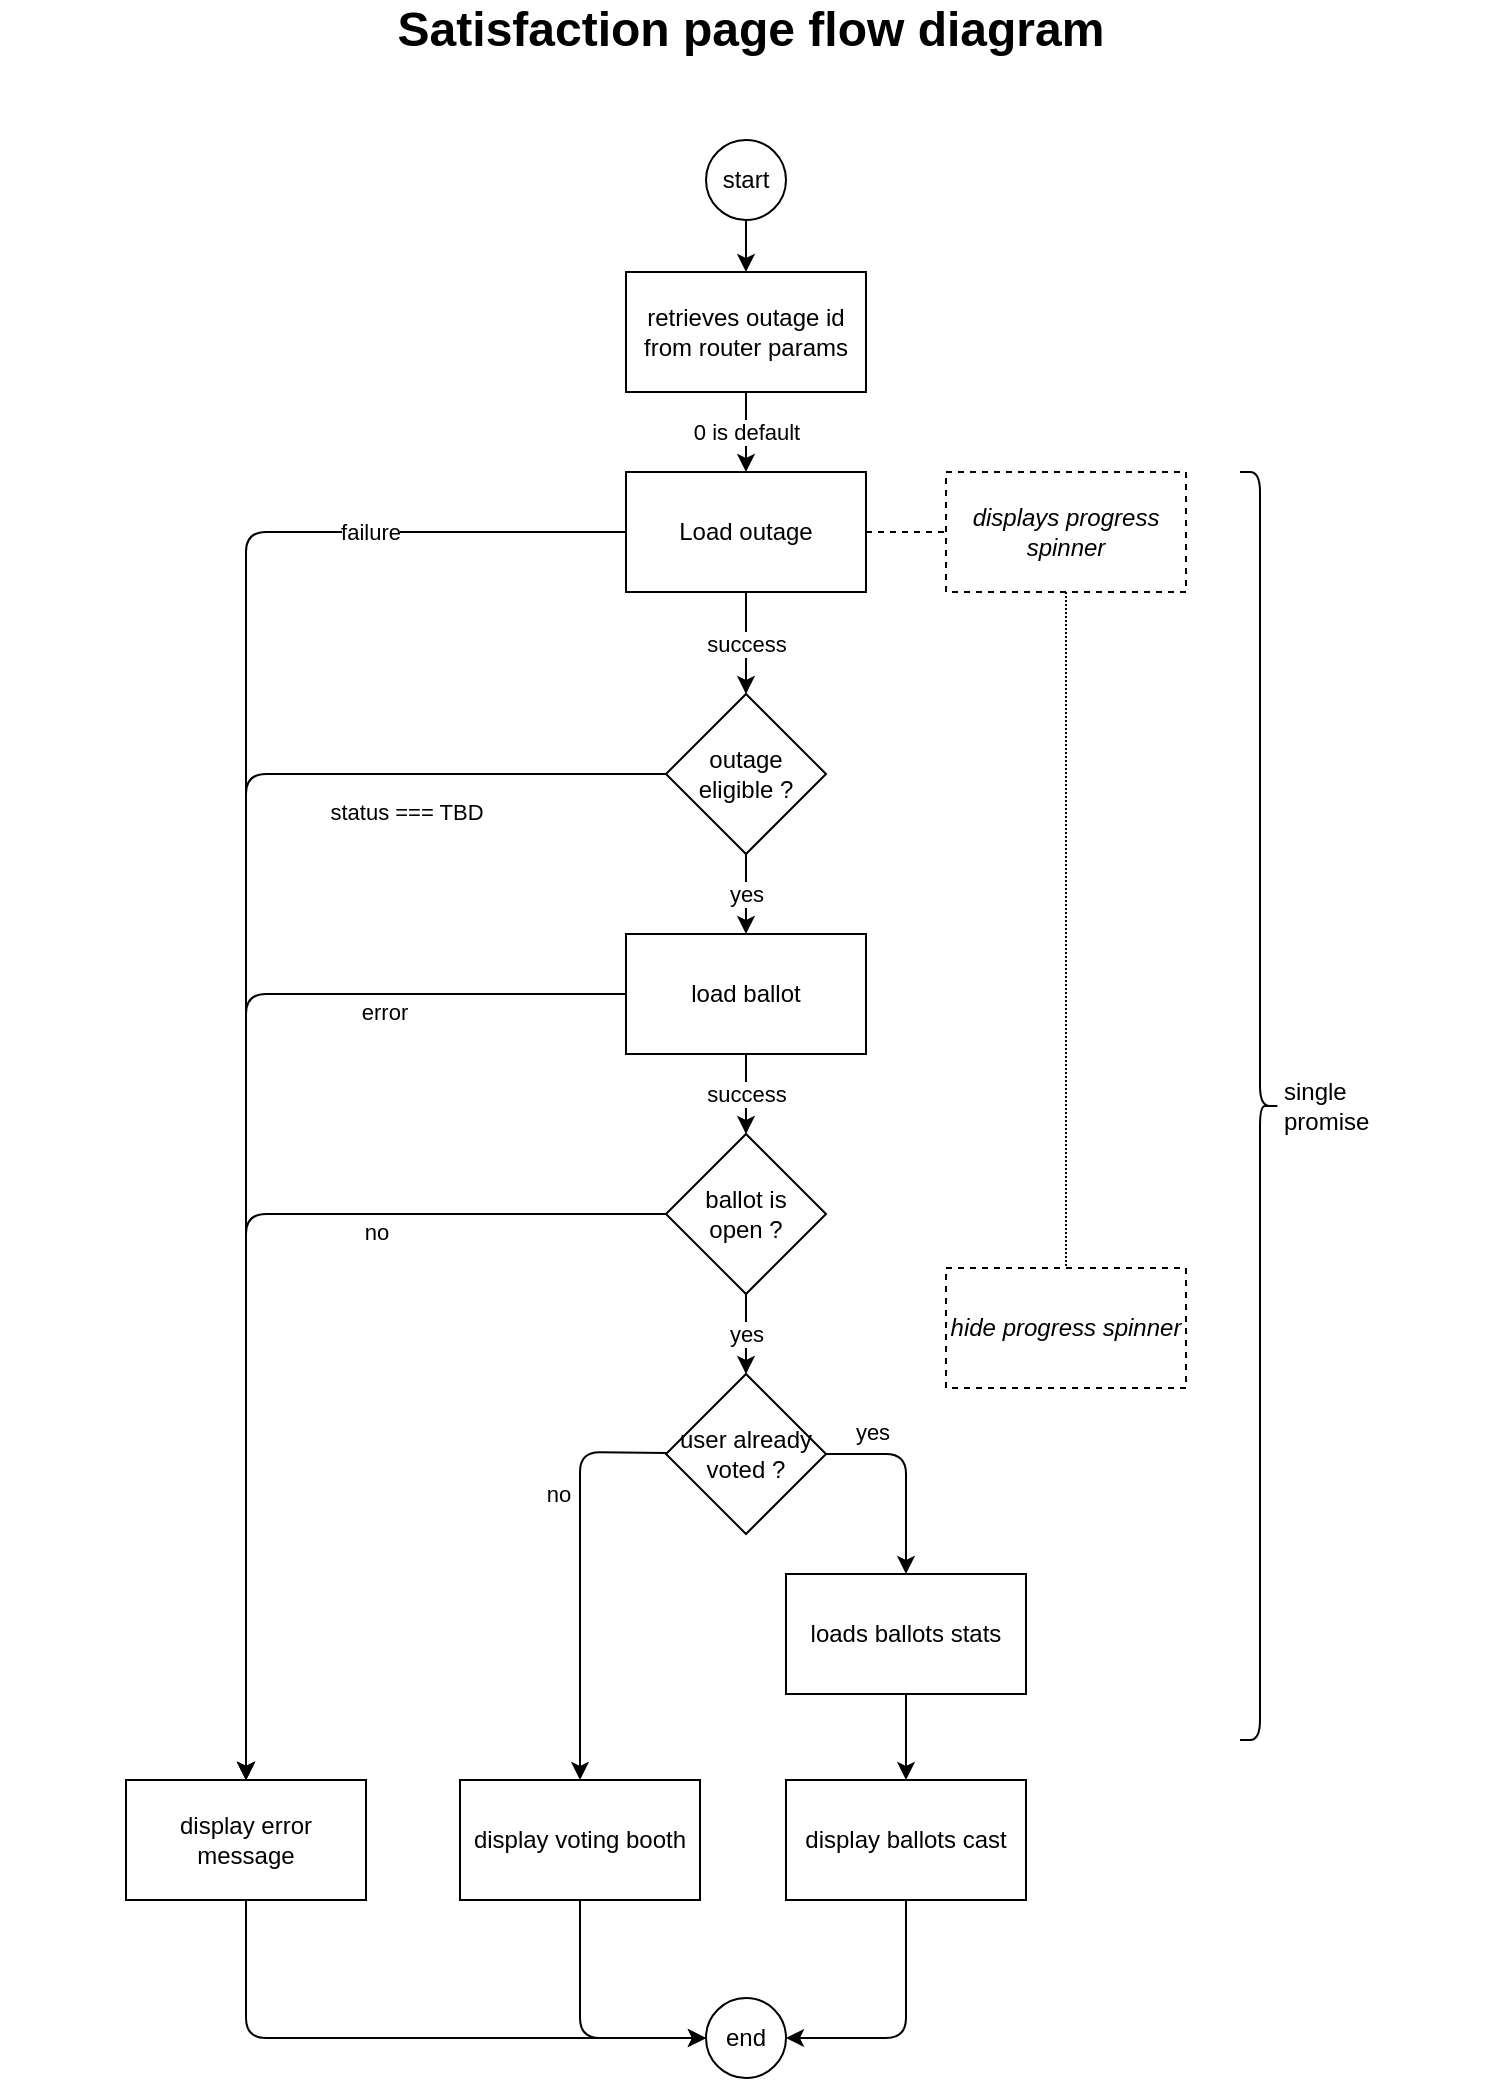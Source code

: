 <mxfile>
    <diagram id="sCW2SBQG0C8ioyV8iXSO" name="Page-1">
        <mxGraphModel dx="1720" dy="787" grid="1" gridSize="10" guides="1" tooltips="1" connect="1" arrows="1" fold="1" page="1" pageScale="1" pageWidth="827" pageHeight="1169" math="0" shadow="0">
            <root>
                <mxCell id="0"/>
                <mxCell id="1" parent="0"/>
                <mxCell id="9" style="edgeStyle=none;html=1;entryX=0.5;entryY=0;entryDx=0;entryDy=0;" parent="1" source="2" target="8" edge="1">
                    <mxGeometry relative="1" as="geometry"/>
                </mxCell>
                <mxCell id="2" value="start" style="ellipse;whiteSpace=wrap;html=1;aspect=fixed;" parent="1" vertex="1">
                    <mxGeometry x="393" y="110" width="40" height="40" as="geometry"/>
                </mxCell>
                <mxCell id="11" value="success" style="edgeStyle=none;html=1;entryX=0.5;entryY=0;entryDx=0;entryDy=0;" parent="1" source="3" target="14" edge="1">
                    <mxGeometry relative="1" as="geometry">
                        <mxPoint x="413.0" y="376" as="targetPoint"/>
                    </mxGeometry>
                </mxCell>
                <mxCell id="13" style="edgeStyle=none;html=1;entryX=0;entryY=0.5;entryDx=0;entryDy=0;endArrow=none;endFill=0;dashed=1;" parent="1" source="3" target="12" edge="1">
                    <mxGeometry relative="1" as="geometry"/>
                </mxCell>
                <mxCell id="3" value="Load outage" style="rounded=0;whiteSpace=wrap;html=1;" parent="1" vertex="1">
                    <mxGeometry x="353" y="276" width="120" height="60" as="geometry"/>
                </mxCell>
                <mxCell id="29" value="failure" style="edgeStyle=orthogonalEdgeStyle;html=1;entryX=0.5;entryY=0;entryDx=0;entryDy=0;endArrow=classic;endFill=1;jumpStyle=arc;strokeWidth=1;" parent="1" source="3" target="28" edge="1">
                    <mxGeometry x="-0.685" relative="1" as="geometry">
                        <mxPoint x="373.034" y="416.034" as="sourcePoint"/>
                        <mxPoint as="offset"/>
                    </mxGeometry>
                </mxCell>
                <mxCell id="10" value="0 is default" style="edgeStyle=none;html=1;entryX=0.5;entryY=0;entryDx=0;entryDy=0;" parent="1" source="8" target="3" edge="1">
                    <mxGeometry relative="1" as="geometry"/>
                </mxCell>
                <mxCell id="8" value="retrieves outage id from router params" style="rounded=0;whiteSpace=wrap;html=1;" parent="1" vertex="1">
                    <mxGeometry x="353" y="176" width="120" height="60" as="geometry"/>
                </mxCell>
                <mxCell id="27" style="edgeStyle=none;html=1;endArrow=none;endFill=0;dashed=1;dashPattern=1 1;" parent="1" source="12" target="26" edge="1">
                    <mxGeometry relative="1" as="geometry"/>
                </mxCell>
                <mxCell id="12" value="displays progress spinner" style="rounded=0;whiteSpace=wrap;html=1;fontStyle=2;dashed=1;" parent="1" vertex="1">
                    <mxGeometry x="513" y="276" width="120" height="60" as="geometry"/>
                </mxCell>
                <mxCell id="17" value="yes" style="edgeStyle=none;html=1;entryX=0.5;entryY=0;entryDx=0;entryDy=0;endArrow=classic;endFill=1;" parent="1" source="14" target="16" edge="1">
                    <mxGeometry relative="1" as="geometry"/>
                </mxCell>
                <mxCell id="30" value="status === TBD" style="edgeStyle=orthogonalEdgeStyle;jumpStyle=arc;html=1;entryX=0.5;entryY=0;entryDx=0;entryDy=0;strokeWidth=1;endArrow=classic;endFill=1;" parent="1" source="14" target="28" edge="1">
                    <mxGeometry x="-0.636" y="19" relative="1" as="geometry">
                        <mxPoint as="offset"/>
                    </mxGeometry>
                </mxCell>
                <mxCell id="14" value="outage&lt;br&gt;eligible ?" style="rhombus;whiteSpace=wrap;html=1;" parent="1" vertex="1">
                    <mxGeometry x="373" y="387" width="80" height="80" as="geometry"/>
                </mxCell>
                <mxCell id="19" value="success" style="edgeStyle=none;html=1;entryX=0.5;entryY=0;entryDx=0;entryDy=0;endArrow=classic;endFill=1;" parent="1" source="16" target="18" edge="1">
                    <mxGeometry relative="1" as="geometry"/>
                </mxCell>
                <mxCell id="31" value="error" style="edgeStyle=orthogonalEdgeStyle;jumpStyle=arc;html=1;entryX=0.5;entryY=0;entryDx=0;entryDy=0;strokeWidth=1;endArrow=classic;endFill=1;" parent="1" source="16" target="28" edge="1">
                    <mxGeometry x="-0.585" y="9" relative="1" as="geometry">
                        <mxPoint as="offset"/>
                    </mxGeometry>
                </mxCell>
                <mxCell id="16" value="load ballot" style="rounded=0;whiteSpace=wrap;html=1;" parent="1" vertex="1">
                    <mxGeometry x="353" y="507" width="120" height="60" as="geometry"/>
                </mxCell>
                <mxCell id="21" value="yes" style="edgeStyle=none;html=1;entryX=0.5;entryY=0;entryDx=0;entryDy=0;endArrow=classic;endFill=1;" parent="1" source="18" target="20" edge="1">
                    <mxGeometry relative="1" as="geometry"/>
                </mxCell>
                <mxCell id="32" value="no" style="edgeStyle=orthogonalEdgeStyle;jumpStyle=arc;html=1;entryX=0.5;entryY=0;entryDx=0;entryDy=0;strokeWidth=1;endArrow=classic;endFill=1;" parent="1" source="18" target="28" edge="1">
                    <mxGeometry x="-0.409" y="9" relative="1" as="geometry">
                        <mxPoint as="offset"/>
                    </mxGeometry>
                </mxCell>
                <mxCell id="18" value="ballot is&lt;br&gt;open ?" style="rhombus;whiteSpace=wrap;html=1;" parent="1" vertex="1">
                    <mxGeometry x="373" y="607" width="80" height="80" as="geometry"/>
                </mxCell>
                <mxCell id="24" value="no" style="edgeStyle=none;html=1;entryX=0.5;entryY=0;entryDx=0;entryDy=0;endArrow=classic;endFill=1;" parent="1" source="20" target="22" edge="1">
                    <mxGeometry x="-0.385" y="-11" relative="1" as="geometry">
                        <Array as="points">
                            <mxPoint x="330" y="766"/>
                        </Array>
                        <mxPoint as="offset"/>
                    </mxGeometry>
                </mxCell>
                <mxCell id="25" value="yes" style="edgeStyle=none;html=1;entryX=0.5;entryY=0;entryDx=0;entryDy=0;endArrow=classic;endFill=1;" parent="1" source="20" target="39" edge="1">
                    <mxGeometry x="-0.538" y="11" relative="1" as="geometry">
                        <Array as="points">
                            <mxPoint x="493" y="767"/>
                        </Array>
                        <mxPoint as="offset"/>
                    </mxGeometry>
                </mxCell>
                <mxCell id="20" value="user already&lt;br&gt;voted ?" style="rhombus;whiteSpace=wrap;html=1;" parent="1" vertex="1">
                    <mxGeometry x="373" y="727" width="80" height="80" as="geometry"/>
                </mxCell>
                <mxCell id="37" style="edgeStyle=orthogonalEdgeStyle;jumpStyle=arc;html=1;entryX=0;entryY=0.5;entryDx=0;entryDy=0;strokeWidth=1;endArrow=classic;endFill=1;exitX=0.5;exitY=1;exitDx=0;exitDy=0;" parent="1" source="22" target="34" edge="1">
                    <mxGeometry relative="1" as="geometry"/>
                </mxCell>
                <mxCell id="22" value="display voting booth" style="rounded=0;whiteSpace=wrap;html=1;" parent="1" vertex="1">
                    <mxGeometry x="270" y="930" width="120" height="60" as="geometry"/>
                </mxCell>
                <mxCell id="36" style="edgeStyle=orthogonalEdgeStyle;jumpStyle=arc;html=1;entryX=1;entryY=0.5;entryDx=0;entryDy=0;strokeWidth=1;endArrow=classic;endFill=1;exitX=0.5;exitY=1;exitDx=0;exitDy=0;" parent="1" source="23" target="34" edge="1">
                    <mxGeometry relative="1" as="geometry"/>
                </mxCell>
                <mxCell id="23" value="display ballots cast" style="rounded=0;whiteSpace=wrap;html=1;" parent="1" vertex="1">
                    <mxGeometry x="433" y="930" width="120" height="60" as="geometry"/>
                </mxCell>
                <mxCell id="26" value="hide progress spinner" style="rounded=0;whiteSpace=wrap;html=1;fontStyle=2;dashed=1;" parent="1" vertex="1">
                    <mxGeometry x="513" y="674" width="120" height="60" as="geometry"/>
                </mxCell>
                <mxCell id="35" style="edgeStyle=orthogonalEdgeStyle;jumpStyle=arc;html=1;entryX=0;entryY=0.5;entryDx=0;entryDy=0;strokeWidth=1;endArrow=classic;endFill=1;exitX=0.5;exitY=1;exitDx=0;exitDy=0;" parent="1" source="28" target="34" edge="1">
                    <mxGeometry relative="1" as="geometry"/>
                </mxCell>
                <mxCell id="28" value="display error message" style="rounded=0;whiteSpace=wrap;html=1;" parent="1" vertex="1">
                    <mxGeometry x="103" y="930" width="120" height="60" as="geometry"/>
                </mxCell>
                <mxCell id="34" value="end" style="ellipse;whiteSpace=wrap;html=1;aspect=fixed;" parent="1" vertex="1">
                    <mxGeometry x="393" y="1039" width="40" height="40" as="geometry"/>
                </mxCell>
                <mxCell id="38" value="Satisfaction page flow diagram" style="text;strokeColor=none;fillColor=none;html=1;fontSize=24;fontStyle=1;verticalAlign=middle;align=center;dashed=1;" parent="1" vertex="1">
                    <mxGeometry x="40" y="40" width="750" height="30" as="geometry"/>
                </mxCell>
                <mxCell id="40" style="edgeStyle=none;html=1;entryX=0.5;entryY=0;entryDx=0;entryDy=0;" edge="1" parent="1" source="39" target="23">
                    <mxGeometry relative="1" as="geometry"/>
                </mxCell>
                <mxCell id="39" value="loads ballots stats" style="whiteSpace=wrap;html=1;" vertex="1" parent="1">
                    <mxGeometry x="433" y="827" width="120" height="60" as="geometry"/>
                </mxCell>
                <mxCell id="41" value="single promise" style="shape=curlyBracket;whiteSpace=wrap;html=1;rounded=1;flipH=1;labelPosition=right;verticalLabelPosition=middle;align=left;verticalAlign=middle;" vertex="1" parent="1">
                    <mxGeometry x="660" y="276" width="20" height="634" as="geometry"/>
                </mxCell>
            </root>
        </mxGraphModel>
    </diagram>
</mxfile>